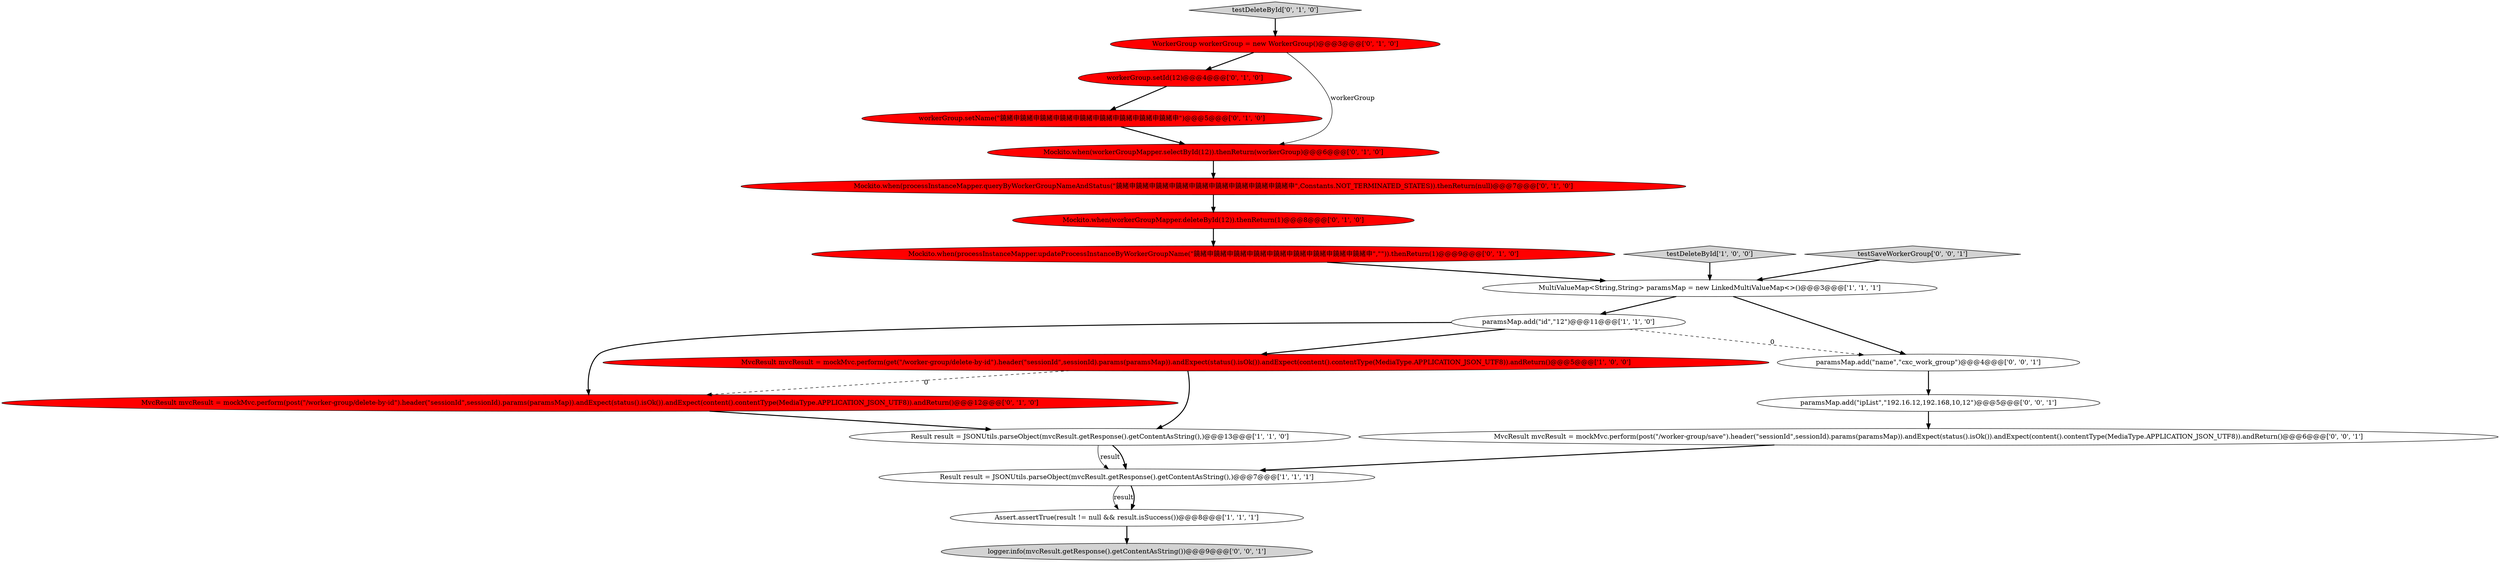 digraph {
18 [style = filled, label = "paramsMap.add(\"ipList\",\"192.16.12,192.168,10,12\")@@@5@@@['0', '0', '1']", fillcolor = white, shape = ellipse image = "AAA0AAABBB3BBB"];
10 [style = filled, label = "testDeleteById['0', '1', '0']", fillcolor = lightgray, shape = diamond image = "AAA0AAABBB2BBB"];
6 [style = filled, label = "Result result = JSONUtils.parseObject(mvcResult.getResponse().getContentAsString(),)@@@13@@@['1', '1', '0']", fillcolor = white, shape = ellipse image = "AAA0AAABBB1BBB"];
12 [style = filled, label = "Mockito.when(processInstanceMapper.updateProcessInstanceByWorkerGroupName(\"鐃緒申鐃緒申鐃緒申鐃緒申鐃緒申鐃緒申鐃緒申鐃緒申鐃緒申\",\"\")).thenReturn(1)@@@9@@@['0', '1', '0']", fillcolor = red, shape = ellipse image = "AAA1AAABBB2BBB"];
2 [style = filled, label = "testDeleteById['1', '0', '0']", fillcolor = lightgray, shape = diamond image = "AAA0AAABBB1BBB"];
7 [style = filled, label = "Mockito.when(processInstanceMapper.queryByWorkerGroupNameAndStatus(\"鐃緒申鐃緒申鐃緒申鐃緒申鐃緒申鐃緒申鐃緒申鐃緒申鐃緒申\",Constants.NOT_TERMINATED_STATES)).thenReturn(null)@@@7@@@['0', '1', '0']", fillcolor = red, shape = ellipse image = "AAA1AAABBB2BBB"];
17 [style = filled, label = "MvcResult mvcResult = mockMvc.perform(post(\"/worker-group/save\").header(\"sessionId\",sessionId).params(paramsMap)).andExpect(status().isOk()).andExpect(content().contentType(MediaType.APPLICATION_JSON_UTF8)).andReturn()@@@6@@@['0', '0', '1']", fillcolor = white, shape = ellipse image = "AAA0AAABBB3BBB"];
0 [style = filled, label = "paramsMap.add(\"id\",\"12\")@@@11@@@['1', '1', '0']", fillcolor = white, shape = ellipse image = "AAA0AAABBB1BBB"];
1 [style = filled, label = "Result result = JSONUtils.parseObject(mvcResult.getResponse().getContentAsString(),)@@@7@@@['1', '1', '1']", fillcolor = white, shape = ellipse image = "AAA0AAABBB1BBB"];
3 [style = filled, label = "Assert.assertTrue(result != null && result.isSuccess())@@@8@@@['1', '1', '1']", fillcolor = white, shape = ellipse image = "AAA0AAABBB1BBB"];
11 [style = filled, label = "workerGroup.setName(\"鐃緒申鐃緒申鐃緒申鐃緒申鐃緒申鐃緒申鐃緒申鐃緒申鐃緒申\")@@@5@@@['0', '1', '0']", fillcolor = red, shape = ellipse image = "AAA1AAABBB2BBB"];
15 [style = filled, label = "workerGroup.setId(12)@@@4@@@['0', '1', '0']", fillcolor = red, shape = ellipse image = "AAA1AAABBB2BBB"];
19 [style = filled, label = "logger.info(mvcResult.getResponse().getContentAsString())@@@9@@@['0', '0', '1']", fillcolor = lightgray, shape = ellipse image = "AAA0AAABBB3BBB"];
9 [style = filled, label = "WorkerGroup workerGroup = new WorkerGroup()@@@3@@@['0', '1', '0']", fillcolor = red, shape = ellipse image = "AAA1AAABBB2BBB"];
14 [style = filled, label = "Mockito.when(workerGroupMapper.selectById(12)).thenReturn(workerGroup)@@@6@@@['0', '1', '0']", fillcolor = red, shape = ellipse image = "AAA1AAABBB2BBB"];
4 [style = filled, label = "MultiValueMap<String,String> paramsMap = new LinkedMultiValueMap<>()@@@3@@@['1', '1', '1']", fillcolor = white, shape = ellipse image = "AAA0AAABBB1BBB"];
13 [style = filled, label = "MvcResult mvcResult = mockMvc.perform(post(\"/worker-group/delete-by-id\").header(\"sessionId\",sessionId).params(paramsMap)).andExpect(status().isOk()).andExpect(content().contentType(MediaType.APPLICATION_JSON_UTF8)).andReturn()@@@12@@@['0', '1', '0']", fillcolor = red, shape = ellipse image = "AAA1AAABBB2BBB"];
5 [style = filled, label = "MvcResult mvcResult = mockMvc.perform(get(\"/worker-group/delete-by-id\").header(\"sessionId\",sessionId).params(paramsMap)).andExpect(status().isOk()).andExpect(content().contentType(MediaType.APPLICATION_JSON_UTF8)).andReturn()@@@5@@@['1', '0', '0']", fillcolor = red, shape = ellipse image = "AAA1AAABBB1BBB"];
20 [style = filled, label = "paramsMap.add(\"name\",\"cxc_work_group\")@@@4@@@['0', '0', '1']", fillcolor = white, shape = ellipse image = "AAA0AAABBB3BBB"];
8 [style = filled, label = "Mockito.when(workerGroupMapper.deleteById(12)).thenReturn(1)@@@8@@@['0', '1', '0']", fillcolor = red, shape = ellipse image = "AAA1AAABBB2BBB"];
16 [style = filled, label = "testSaveWorkerGroup['0', '0', '1']", fillcolor = lightgray, shape = diamond image = "AAA0AAABBB3BBB"];
5->13 [style = dashed, label="0"];
0->13 [style = bold, label=""];
17->1 [style = bold, label=""];
11->14 [style = bold, label=""];
1->3 [style = solid, label="result"];
6->1 [style = solid, label="result"];
1->3 [style = bold, label=""];
18->17 [style = bold, label=""];
7->8 [style = bold, label=""];
0->20 [style = dashed, label="0"];
2->4 [style = bold, label=""];
4->0 [style = bold, label=""];
14->7 [style = bold, label=""];
20->18 [style = bold, label=""];
6->1 [style = bold, label=""];
5->6 [style = bold, label=""];
15->11 [style = bold, label=""];
12->4 [style = bold, label=""];
3->19 [style = bold, label=""];
9->15 [style = bold, label=""];
4->20 [style = bold, label=""];
10->9 [style = bold, label=""];
13->6 [style = bold, label=""];
16->4 [style = bold, label=""];
9->14 [style = solid, label="workerGroup"];
8->12 [style = bold, label=""];
0->5 [style = bold, label=""];
}
